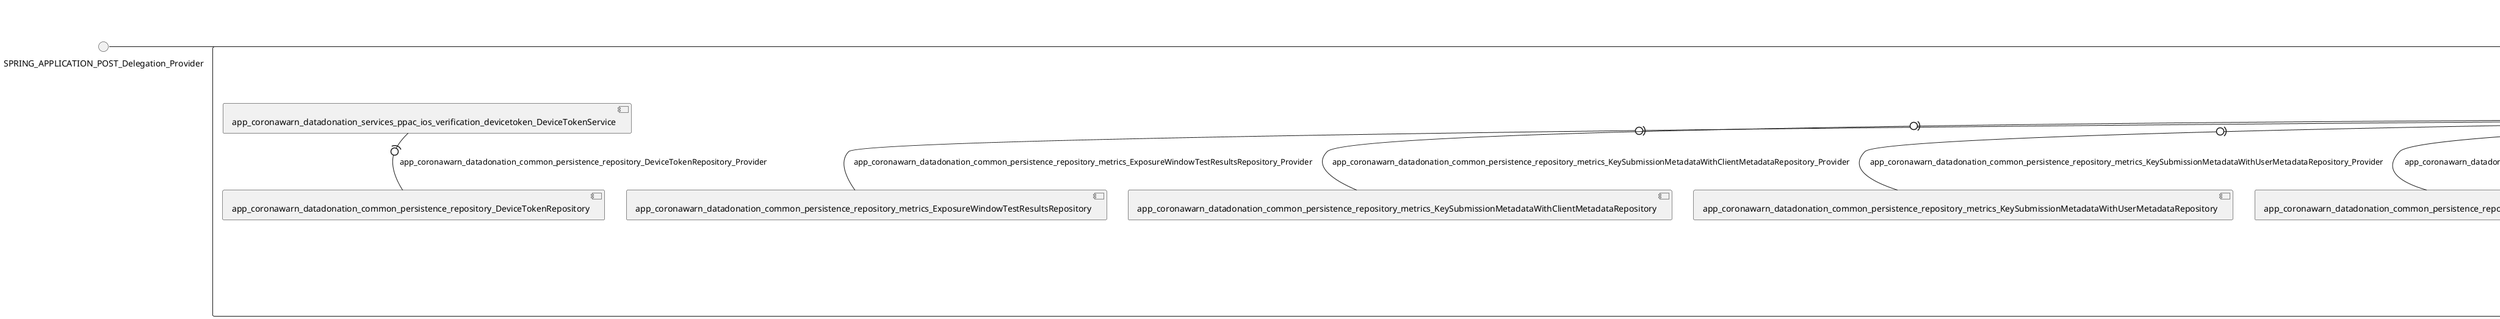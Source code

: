 @startuml
skinparam fixCircleLabelOverlapping true
skinparam componentStyle uml2
() SPRING_APPLICATION_POST_Delegation_Provider
() SPRING_APPLICATION_dat_POST_2_Delegation_Provider
() SPRING_APPLICATION_dat_POST_Delegation_Provider
() SPRING_APPLICATION_delete_DELETE_Delegation_Provider
() SPRING_APPLICATION_els_POST_2_Delegation_Provider
() SPRING_APPLICATION_els_POST_3_Delegation_Provider
() SPRING_APPLICATION_els_POST_Delegation_Provider
() SPRING_APPLICATION_gen_els_GET_Delegation_Provider
() SPRING_APPLICATION_gen_otp_GET_Delegation_Provider
() SPRING_APPLICATION_gen_srs_GET_Delegation_Provider
() SPRING_APPLICATION_otp_POST_2_Delegation_Provider
() SPRING_APPLICATION_otp_POST_3_Delegation_Provider
() SPRING_APPLICATION_otp_POST_Delegation_Provider
() SPRING_APPLICATION_srs_POST_2_Delegation_Provider
() SPRING_APPLICATION_srs_POST_3_Delegation_Provider
() SPRING_APPLICATION_srs_POST_Delegation_Provider
rectangle System {
[app_coronawarn_datadonation_common_persistence_repository_AndroidIdRepository] [[corona-warn-app-cwa-ppa-server.repository#_suSV3DGjEe-UXJZzVi9xAQ]]
[app_coronawarn_datadonation_common_persistence_repository_DeviceTokenRepository] [[corona-warn-app-cwa-ppa-server.repository#_suSV3DGjEe-UXJZzVi9xAQ]]
[app_coronawarn_datadonation_common_persistence_repository_metrics_ClientMetadataRepository] [[corona-warn-app-cwa-ppa-server.repository#_suSV3DGjEe-UXJZzVi9xAQ]]
[app_coronawarn_datadonation_common_persistence_repository_metrics_ExposureRiskMetadataRepository] [[corona-warn-app-cwa-ppa-server.repository#_suSV3DGjEe-UXJZzVi9xAQ]]
[app_coronawarn_datadonation_common_persistence_repository_metrics_ExposureWindowRepository] [[corona-warn-app-cwa-ppa-server.repository#_suSV3DGjEe-UXJZzVi9xAQ]]
[app_coronawarn_datadonation_common_persistence_repository_metrics_ExposureWindowTestResultsRepository] [[corona-warn-app-cwa-ppa-server.repository#_suSV3DGjEe-UXJZzVi9xAQ]]
[app_coronawarn_datadonation_common_persistence_repository_metrics_KeySubmissionMetadataWithClientMetadataRepository] [[corona-warn-app-cwa-ppa-server.repository#_suSV3DGjEe-UXJZzVi9xAQ]]
[app_coronawarn_datadonation_common_persistence_repository_metrics_KeySubmissionMetadataWithUserMetadataRepository] [[corona-warn-app-cwa-ppa-server.repository#_suSV3DGjEe-UXJZzVi9xAQ]]
[app_coronawarn_datadonation_common_persistence_repository_metrics_SummarizedExposureWindowsWithUserMetadataRepository] [[corona-warn-app-cwa-ppa-server.repository#_suSV3DGjEe-UXJZzVi9xAQ]]
[app_coronawarn_datadonation_common_persistence_repository_metrics_TestResultMetadataRepository] [[corona-warn-app-cwa-ppa-server.repository#_suSV3DGjEe-UXJZzVi9xAQ]]
[app_coronawarn_datadonation_common_persistence_repository_metrics_UserMetadataRepository] [[corona-warn-app-cwa-ppa-server.repository#_suSV3DGjEe-UXJZzVi9xAQ]]
[app_coronawarn_datadonation_common_persistence_repository_ppac_android_SaltRepository] [[corona-warn-app-cwa-ppa-server.repository#_suSV3DGjEe-UXJZzVi9xAQ]]
[app_coronawarn_datadonation_common_persistence_service_AndroidIdService] [[corona-warn-app-cwa-ppa-server.repository#_suSV3DGjEe-UXJZzVi9xAQ]]
[app_coronawarn_datadonation_common_persistence_service_ElsOtpService] [[corona-warn-app-cwa-ppa-server.repository#_suSV3DGjEe-UXJZzVi9xAQ]]
[app_coronawarn_datadonation_common_persistence_service_OtpService] [[corona-warn-app-cwa-ppa-server.repository#_suSV3DGjEe-UXJZzVi9xAQ]]
[app_coronawarn_datadonation_common_persistence_service_PpaDataService] [[corona-warn-app-cwa-ppa-server.repository#_suSV3DGjEe-UXJZzVi9xAQ]]
[app_coronawarn_datadonation_common_persistence_service_SaltService] [[corona-warn-app-cwa-ppa-server.repository#_suSV3DGjEe-UXJZzVi9xAQ]]
[app_coronawarn_datadonation_common_persistence_service_SrsOtpService] [[corona-warn-app-cwa-ppa-server.repository#_suSV3DGjEe-UXJZzVi9xAQ]]
[app_coronawarn_datadonation_services_edus_otp_GenerateOtpController] [[corona-warn-app-cwa-ppa-server.repository#_suSV3DGjEe-UXJZzVi9xAQ]]
[app_coronawarn_datadonation_services_edus_otp_OtpController] [[corona-warn-app-cwa-ppa-server.repository#_suSV3DGjEe-UXJZzVi9xAQ]]
[app_coronawarn_datadonation_services_els_otp_ElsOtpController] [[corona-warn-app-cwa-ppa-server.repository#_suSV3DGjEe-UXJZzVi9xAQ]]
[app_coronawarn_datadonation_services_els_otp_GenerateElsOtpController] [[corona-warn-app-cwa-ppa-server.repository#_suSV3DGjEe-UXJZzVi9xAQ]]
[app_coronawarn_datadonation_services_ppac_android_attestation_DeviceAttestationVerifier] [[corona-warn-app-cwa-ppa-server.repository#_suSV3DGjEe-UXJZzVi9xAQ]]
[app_coronawarn_datadonation_services_ppac_android_attestation_ProdAndroidIdVerificationStrategy] [[corona-warn-app-cwa-ppa-server.repository#_suSV3DGjEe-UXJZzVi9xAQ]]
[app_coronawarn_datadonation_services_ppac_android_attestation_ProdSrsRateLimitVerificationStrategy] [[corona-warn-app-cwa-ppa-server.repository#_suSV3DGjEe-UXJZzVi9xAQ]]
[app_coronawarn_datadonation_services_ppac_android_attestation_TestSrsRateLimitVerificationStrategy] [[corona-warn-app-cwa-ppa-server.repository#_suSV3DGjEe-UXJZzVi9xAQ]]
[app_coronawarn_datadonation_services_ppac_android_controller_AndroidController] [[corona-warn-app-cwa-ppa-server.repository#_suSV3DGjEe-UXJZzVi9xAQ]]
[app_coronawarn_datadonation_services_ppac_android_controller_DeleteSaltController] [[corona-warn-app-cwa-ppa-server.repository#_suSV3DGjEe-UXJZzVi9xAQ]]
[app_coronawarn_datadonation_services_ppac_android_controller_PpaDataRequestAndroidConverter] [[corona-warn-app-cwa-ppa-server.repository#_suSV3DGjEe-UXJZzVi9xAQ]]
[app_coronawarn_datadonation_services_ppac_android_controller_validation_PpaDataRequestAndroidValidator] [[corona-warn-app-cwa-ppa-server.repository#_suSV3DGjEe-UXJZzVi9xAQ]]
[app_coronawarn_datadonation_services_ppac_commons_FakeRequestController] [[corona-warn-app-cwa-ppa-server.repository#_suSV3DGjEe-UXJZzVi9xAQ]]
[app_coronawarn_datadonation_services_ppac_ios_controller_IosController] [[corona-warn-app-cwa-ppa-server.repository#_suSV3DGjEe-UXJZzVi9xAQ]]
[app_coronawarn_datadonation_services_ppac_ios_controller_PpaDataRequestIosConverter] [[corona-warn-app-cwa-ppa-server.repository#_suSV3DGjEe-UXJZzVi9xAQ]]
[app_coronawarn_datadonation_services_ppac_ios_verification_PpacProcessor] [[corona-warn-app-cwa-ppa-server.repository#_suSV3DGjEe-UXJZzVi9xAQ]]
[app_coronawarn_datadonation_services_ppac_ios_verification_devicetoken_DeviceTokenService] [[corona-warn-app-cwa-ppa-server.repository#_suSV3DGjEe-UXJZzVi9xAQ]]
[app_coronawarn_datadonation_services_ppac_otp_GenerateSrsOtpController] [[corona-warn-app-cwa-ppa-server.repository#_suSV3DGjEe-UXJZzVi9xAQ]]
[app_coronawarn_datadonation_services_srs_otp_SrsOtpController] [[corona-warn-app-cwa-ppa-server.repository#_suSV3DGjEe-UXJZzVi9xAQ]]
port SPRING_APPLICATION_POST_Provider
SPRING_APPLICATION_POST_Delegation_Provider - SPRING_APPLICATION_POST_Provider
SPRING_APPLICATION_POST_Provider - [app_coronawarn_datadonation_services_ppac_commons_FakeRequestController]
port SPRING_APPLICATION_dat_POST_2_Provider
SPRING_APPLICATION_dat_POST_2_Delegation_Provider - SPRING_APPLICATION_dat_POST_2_Provider
SPRING_APPLICATION_dat_POST_2_Provider - [app_coronawarn_datadonation_services_ppac_ios_controller_IosController]
port SPRING_APPLICATION_dat_POST_Provider
SPRING_APPLICATION_dat_POST_Delegation_Provider - SPRING_APPLICATION_dat_POST_Provider
SPRING_APPLICATION_dat_POST_Provider - [app_coronawarn_datadonation_services_ppac_android_controller_AndroidController]
port SPRING_APPLICATION_delete_DELETE_Provider
SPRING_APPLICATION_delete_DELETE_Delegation_Provider - SPRING_APPLICATION_delete_DELETE_Provider
SPRING_APPLICATION_delete_DELETE_Provider - [app_coronawarn_datadonation_services_ppac_android_controller_DeleteSaltController]
port SPRING_APPLICATION_els_POST_2_Provider
SPRING_APPLICATION_els_POST_2_Delegation_Provider - SPRING_APPLICATION_els_POST_2_Provider
SPRING_APPLICATION_els_POST_2_Provider - [app_coronawarn_datadonation_services_els_otp_ElsOtpController]
port SPRING_APPLICATION_els_POST_3_Provider
SPRING_APPLICATION_els_POST_3_Delegation_Provider - SPRING_APPLICATION_els_POST_3_Provider
SPRING_APPLICATION_els_POST_3_Provider - [app_coronawarn_datadonation_services_ppac_ios_controller_IosController]
port SPRING_APPLICATION_els_POST_Provider
SPRING_APPLICATION_els_POST_Delegation_Provider - SPRING_APPLICATION_els_POST_Provider
SPRING_APPLICATION_els_POST_Provider - [app_coronawarn_datadonation_services_ppac_android_controller_AndroidController]
port SPRING_APPLICATION_gen_els_GET_Provider
SPRING_APPLICATION_gen_els_GET_Delegation_Provider - SPRING_APPLICATION_gen_els_GET_Provider
SPRING_APPLICATION_gen_els_GET_Provider - [app_coronawarn_datadonation_services_els_otp_GenerateElsOtpController]
port SPRING_APPLICATION_gen_otp_GET_Provider
SPRING_APPLICATION_gen_otp_GET_Delegation_Provider - SPRING_APPLICATION_gen_otp_GET_Provider
SPRING_APPLICATION_gen_otp_GET_Provider - [app_coronawarn_datadonation_services_edus_otp_GenerateOtpController]
port SPRING_APPLICATION_gen_srs_GET_Provider
SPRING_APPLICATION_gen_srs_GET_Delegation_Provider - SPRING_APPLICATION_gen_srs_GET_Provider
SPRING_APPLICATION_gen_srs_GET_Provider - [app_coronawarn_datadonation_services_ppac_otp_GenerateSrsOtpController]
port SPRING_APPLICATION_otp_POST_2_Provider
SPRING_APPLICATION_otp_POST_2_Delegation_Provider - SPRING_APPLICATION_otp_POST_2_Provider
SPRING_APPLICATION_otp_POST_2_Provider - [app_coronawarn_datadonation_services_edus_otp_OtpController]
port SPRING_APPLICATION_otp_POST_3_Provider
SPRING_APPLICATION_otp_POST_3_Delegation_Provider - SPRING_APPLICATION_otp_POST_3_Provider
SPRING_APPLICATION_otp_POST_3_Provider - [app_coronawarn_datadonation_services_ppac_android_controller_AndroidController]
port SPRING_APPLICATION_otp_POST_Provider
SPRING_APPLICATION_otp_POST_Delegation_Provider - SPRING_APPLICATION_otp_POST_Provider
SPRING_APPLICATION_otp_POST_Provider - [app_coronawarn_datadonation_services_ppac_ios_controller_IosController]
port SPRING_APPLICATION_srs_POST_2_Provider
SPRING_APPLICATION_srs_POST_2_Delegation_Provider - SPRING_APPLICATION_srs_POST_2_Provider
SPRING_APPLICATION_srs_POST_2_Provider - [app_coronawarn_datadonation_services_srs_otp_SrsOtpController]
port SPRING_APPLICATION_srs_POST_3_Provider
SPRING_APPLICATION_srs_POST_3_Delegation_Provider - SPRING_APPLICATION_srs_POST_3_Provider
SPRING_APPLICATION_srs_POST_3_Provider - [app_coronawarn_datadonation_services_ppac_ios_controller_IosController]
port SPRING_APPLICATION_srs_POST_Provider
SPRING_APPLICATION_srs_POST_Delegation_Provider - SPRING_APPLICATION_srs_POST_Provider
SPRING_APPLICATION_srs_POST_Provider - [app_coronawarn_datadonation_services_ppac_android_controller_AndroidController]
[app_coronawarn_datadonation_common_persistence_service_AndroidIdService] -(0- [app_coronawarn_datadonation_common_persistence_repository_AndroidIdRepository] : app_coronawarn_datadonation_common_persistence_repository_AndroidIdRepository_Provider
[app_coronawarn_datadonation_services_ppac_ios_verification_devicetoken_DeviceTokenService] -(0- [app_coronawarn_datadonation_common_persistence_repository_DeviceTokenRepository] : app_coronawarn_datadonation_common_persistence_repository_DeviceTokenRepository_Provider
[app_coronawarn_datadonation_common_persistence_service_PpaDataService] -(0- [app_coronawarn_datadonation_common_persistence_repository_metrics_ClientMetadataRepository] : app_coronawarn_datadonation_common_persistence_repository_metrics_ClientMetadataRepository_Provider
[app_coronawarn_datadonation_common_persistence_service_PpaDataService] -(0- [app_coronawarn_datadonation_common_persistence_repository_metrics_ExposureRiskMetadataRepository] : app_coronawarn_datadonation_common_persistence_repository_metrics_ExposureRiskMetadataRepository_Provider
[app_coronawarn_datadonation_common_persistence_service_PpaDataService] -(0- [app_coronawarn_datadonation_common_persistence_repository_metrics_ExposureWindowRepository] : app_coronawarn_datadonation_common_persistence_repository_metrics_ExposureWindowRepository_Provider
[app_coronawarn_datadonation_common_persistence_service_PpaDataService] -(0- [app_coronawarn_datadonation_common_persistence_repository_metrics_ExposureWindowTestResultsRepository] : app_coronawarn_datadonation_common_persistence_repository_metrics_ExposureWindowTestResultsRepository_Provider
[app_coronawarn_datadonation_common_persistence_service_PpaDataService] -(0- [app_coronawarn_datadonation_common_persistence_repository_metrics_KeySubmissionMetadataWithClientMetadataRepository] : app_coronawarn_datadonation_common_persistence_repository_metrics_KeySubmissionMetadataWithClientMetadataRepository_Provider
[app_coronawarn_datadonation_common_persistence_service_PpaDataService] -(0- [app_coronawarn_datadonation_common_persistence_repository_metrics_KeySubmissionMetadataWithUserMetadataRepository] : app_coronawarn_datadonation_common_persistence_repository_metrics_KeySubmissionMetadataWithUserMetadataRepository_Provider
[app_coronawarn_datadonation_common_persistence_service_PpaDataService] -(0- [app_coronawarn_datadonation_common_persistence_repository_metrics_SummarizedExposureWindowsWithUserMetadataRepository] : app_coronawarn_datadonation_common_persistence_repository_metrics_SummarizedExposureWindowsWithUserMetadataRepository_Provider
[app_coronawarn_datadonation_common_persistence_service_PpaDataService] -(0- [app_coronawarn_datadonation_common_persistence_repository_metrics_TestResultMetadataRepository] : app_coronawarn_datadonation_common_persistence_repository_metrics_TestResultMetadataRepository_Provider
[app_coronawarn_datadonation_common_persistence_service_PpaDataService] -(0- [app_coronawarn_datadonation_common_persistence_repository_metrics_UserMetadataRepository] : app_coronawarn_datadonation_common_persistence_repository_metrics_UserMetadataRepository_Provider
[app_coronawarn_datadonation_common_persistence_service_SaltService] -(0- [app_coronawarn_datadonation_common_persistence_repository_ppac_android_SaltRepository] : app_coronawarn_datadonation_common_persistence_repository_ppac_android_SaltRepository_Provider
[app_coronawarn_datadonation_services_ppac_android_controller_AndroidController] -(0- [app_coronawarn_datadonation_common_persistence_service_AndroidIdService] : app_coronawarn_datadonation_common_persistence_service_AndroidIdService_Provider
[app_coronawarn_datadonation_services_els_otp_GenerateElsOtpController] -(0- [app_coronawarn_datadonation_common_persistence_service_ElsOtpService] : app_coronawarn_datadonation_common_persistence_service_ElsOtpService_Provider
[app_coronawarn_datadonation_services_edus_otp_GenerateOtpController] -(0- [app_coronawarn_datadonation_common_persistence_service_OtpService] : app_coronawarn_datadonation_common_persistence_service_OtpService_Provider
[app_coronawarn_datadonation_services_ppac_android_controller_DeleteSaltController] -(0- [app_coronawarn_datadonation_common_persistence_service_SaltService] : app_coronawarn_datadonation_common_persistence_service_SaltService_Provider
[app_coronawarn_datadonation_services_ppac_otp_GenerateSrsOtpController] -(0- [app_coronawarn_datadonation_common_persistence_service_SrsOtpService] : app_coronawarn_datadonation_common_persistence_service_SrsOtpService_Provider
[app_coronawarn_datadonation_services_ppac_android_controller_AndroidController] -(0- [app_coronawarn_datadonation_services_ppac_android_attestation_ProdAndroidIdVerificationStrategy] : app_coronawarn_datadonation_services_ppac_android_attestation_AndroidIdVerificationStrategy_Provider
[app_coronawarn_datadonation_services_ppac_android_controller_AndroidController] -(0- [app_coronawarn_datadonation_services_ppac_android_attestation_DeviceAttestationVerifier] : app_coronawarn_datadonation_services_ppac_android_attestation_DeviceAttestationVerifier_Provider
[app_coronawarn_datadonation_services_ppac_android_controller_AndroidController] -(0- [app_coronawarn_datadonation_services_ppac_android_attestation_TestSrsRateLimitVerificationStrategy] : app_coronawarn_datadonation_services_ppac_android_attestation_SrsRateLimitVerificationStrategy_Provider
[app_coronawarn_datadonation_services_ppac_android_controller_AndroidController] -(0- [app_coronawarn_datadonation_services_ppac_android_attestation_ProdSrsRateLimitVerificationStrategy] : app_coronawarn_datadonation_services_ppac_android_attestation_SrsRateLimitVerificationStrategy_Provider
[app_coronawarn_datadonation_services_ppac_android_controller_AndroidController] -(0- [app_coronawarn_datadonation_services_ppac_android_controller_PpaDataRequestAndroidConverter] : app_coronawarn_datadonation_services_ppac_android_controller_PpaDataRequestAndroidConverter_Provider
[app_coronawarn_datadonation_services_ppac_android_controller_AndroidController] -(0- [app_coronawarn_datadonation_services_ppac_android_controller_validation_PpaDataRequestAndroidValidator] : app_coronawarn_datadonation_services_ppac_android_controller_validation_PpaDataRequestAndroidValidator_Provider
[app_coronawarn_datadonation_services_ppac_ios_controller_IosController] -(0- [app_coronawarn_datadonation_services_ppac_ios_controller_PpaDataRequestIosConverter] : app_coronawarn_datadonation_services_ppac_ios_controller_PpaDataRequestIosConverter_Provider
[app_coronawarn_datadonation_services_ppac_ios_controller_IosController] -(0- [app_coronawarn_datadonation_services_ppac_ios_verification_PpacProcessor] : app_coronawarn_datadonation_services_ppac_ios_verification_PpacProcessor_Provider
}

@enduml
